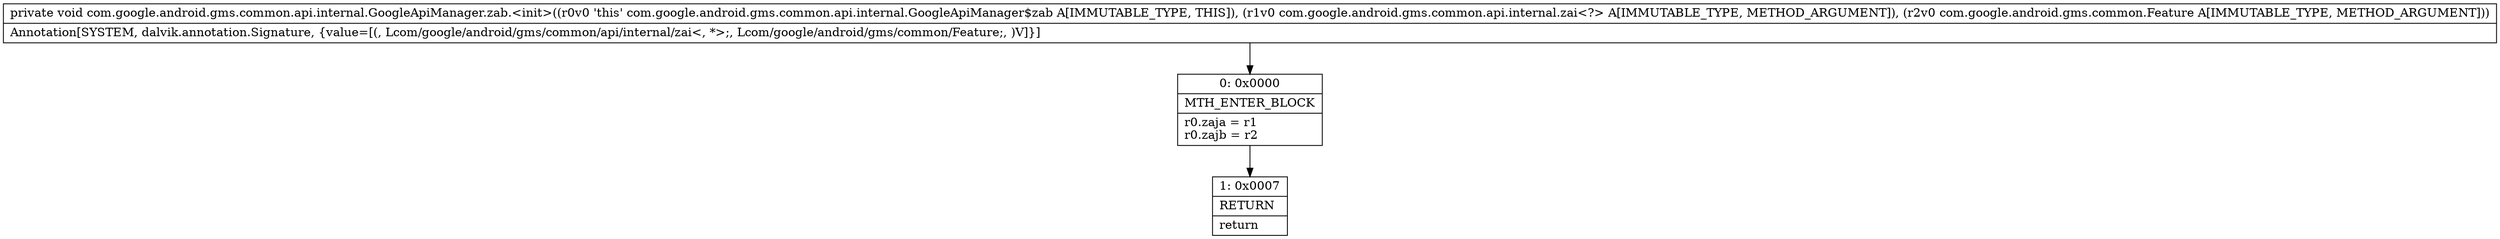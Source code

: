 digraph "CFG forcom.google.android.gms.common.api.internal.GoogleApiManager.zab.\<init\>(Lcom\/google\/android\/gms\/common\/api\/internal\/zai;Lcom\/google\/android\/gms\/common\/Feature;)V" {
Node_0 [shape=record,label="{0\:\ 0x0000|MTH_ENTER_BLOCK\l|r0.zaja = r1\lr0.zajb = r2\l}"];
Node_1 [shape=record,label="{1\:\ 0x0007|RETURN\l|return\l}"];
MethodNode[shape=record,label="{private void com.google.android.gms.common.api.internal.GoogleApiManager.zab.\<init\>((r0v0 'this' com.google.android.gms.common.api.internal.GoogleApiManager$zab A[IMMUTABLE_TYPE, THIS]), (r1v0 com.google.android.gms.common.api.internal.zai\<?\> A[IMMUTABLE_TYPE, METHOD_ARGUMENT]), (r2v0 com.google.android.gms.common.Feature A[IMMUTABLE_TYPE, METHOD_ARGUMENT]))  | Annotation[SYSTEM, dalvik.annotation.Signature, \{value=[(, Lcom\/google\/android\/gms\/common\/api\/internal\/zai\<, *\>;, Lcom\/google\/android\/gms\/common\/Feature;, )V]\}]\l}"];
MethodNode -> Node_0;
Node_0 -> Node_1;
}

